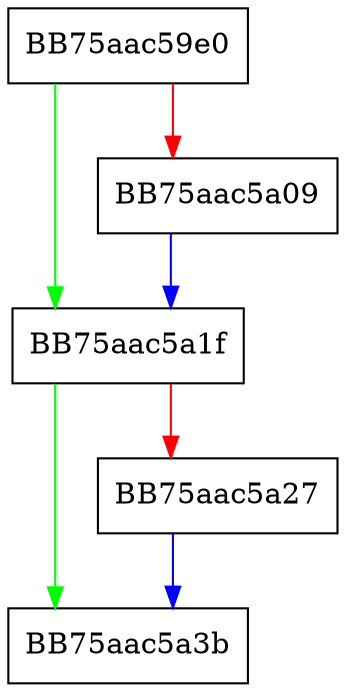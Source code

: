 digraph updateRegs {
  node [shape="box"];
  graph [splines=ortho];
  BB75aac59e0 -> BB75aac5a1f [color="green"];
  BB75aac59e0 -> BB75aac5a09 [color="red"];
  BB75aac5a09 -> BB75aac5a1f [color="blue"];
  BB75aac5a1f -> BB75aac5a3b [color="green"];
  BB75aac5a1f -> BB75aac5a27 [color="red"];
  BB75aac5a27 -> BB75aac5a3b [color="blue"];
}